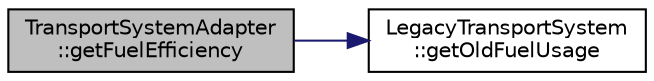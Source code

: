 digraph "TransportSystemAdapter::getFuelEfficiency"
{
 // LATEX_PDF_SIZE
  edge [fontname="Helvetica",fontsize="10",labelfontname="Helvetica",labelfontsize="10"];
  node [fontname="Helvetica",fontsize="10",shape=record];
  rankdir="LR";
  Node1 [label="TransportSystemAdapter\l::getFuelEfficiency",height=0.2,width=0.4,color="black", fillcolor="grey75", style="filled", fontcolor="black",tooltip="Gets the fuel efficiency from legacy system."];
  Node1 -> Node2 [color="midnightblue",fontsize="10",style="solid",fontname="Helvetica"];
  Node2 [label="LegacyTransportSystem\l::getOldFuelUsage",height=0.2,width=0.4,color="black", fillcolor="white", style="filled",URL="$classLegacyTransportSystem.html#a2dc5fa0b0fc848735c6bc6436921f834",tooltip="Gets the fuel usage rate."];
}
